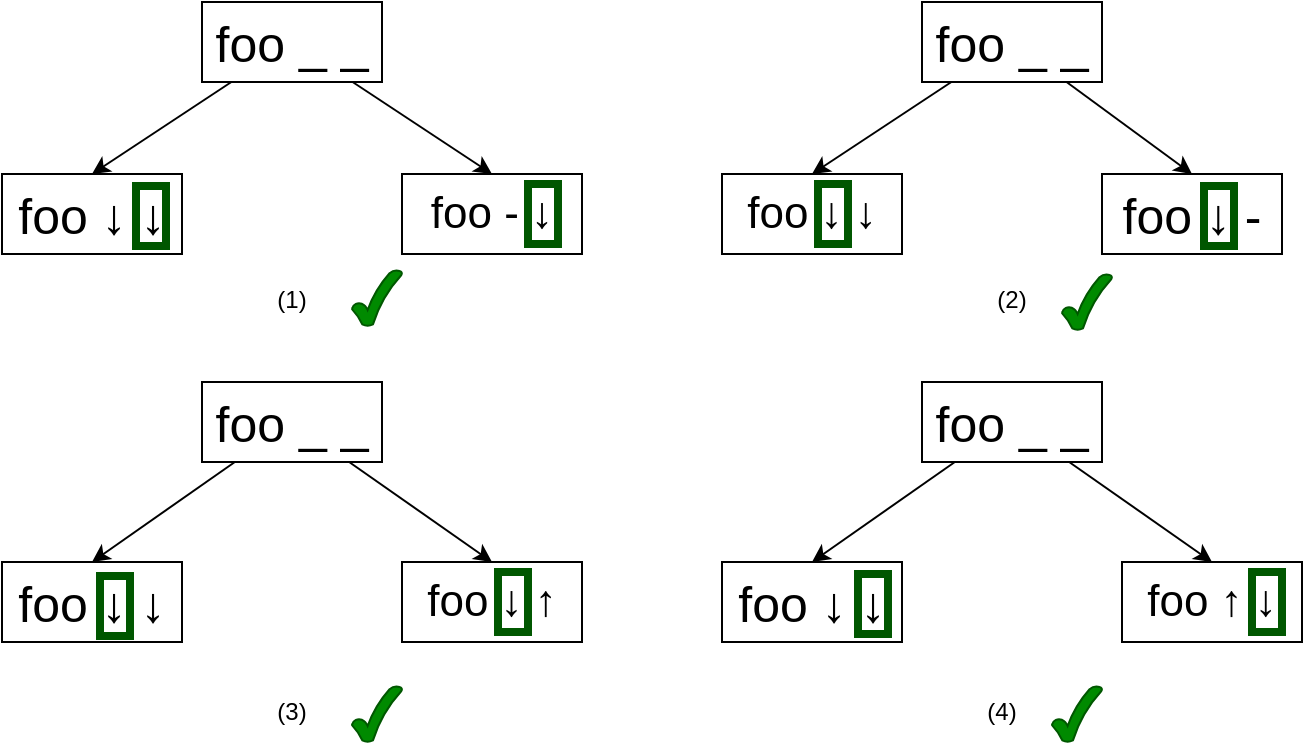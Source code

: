 <mxfile version="18.0.1" type="device"><diagram id="1Tt8hX2jjiSpvRYjdS0s" name="Page-1"><mxGraphModel dx="813" dy="486" grid="1" gridSize="10" guides="1" tooltips="1" connect="1" arrows="1" fold="1" page="1" pageScale="1" pageWidth="827" pageHeight="1169" math="0" shadow="0"><root><mxCell id="0"/><mxCell id="1" parent="0"/><mxCell id="41GDM3-C7PyxfiVg4hlp-1" style="edgeStyle=none;rounded=0;orthogonalLoop=1;jettySize=auto;html=1;entryX=0.5;entryY=0;entryDx=0;entryDy=0;" parent="1" source="e1Ok-oC7eNezWRo3V-la-1" target="e1Ok-oC7eNezWRo3V-la-2" edge="1"><mxGeometry relative="1" as="geometry"/></mxCell><mxCell id="41GDM3-C7PyxfiVg4hlp-2" style="edgeStyle=none;rounded=0;orthogonalLoop=1;jettySize=auto;html=1;entryX=0.5;entryY=0;entryDx=0;entryDy=0;" parent="1" source="e1Ok-oC7eNezWRo3V-la-1" target="e1Ok-oC7eNezWRo3V-la-3" edge="1"><mxGeometry relative="1" as="geometry"/></mxCell><mxCell id="e1Ok-oC7eNezWRo3V-la-1" value="foo _ _" style="rounded=0;whiteSpace=wrap;html=1;fontSize=25;" parent="1" vertex="1"><mxGeometry x="220" y="508" width="90" height="40" as="geometry"/></mxCell><mxCell id="e1Ok-oC7eNezWRo3V-la-2" value="foo ↓ ↓" style="rounded=0;whiteSpace=wrap;html=1;fontSize=25;" parent="1" vertex="1"><mxGeometry x="120" y="598" width="90" height="40" as="geometry"/></mxCell><mxCell id="e1Ok-oC7eNezWRo3V-la-3" value="foo ↓&amp;nbsp;↑" style="rounded=0;whiteSpace=wrap;html=1;fontSize=22;" parent="1" vertex="1"><mxGeometry x="320" y="598" width="90" height="40" as="geometry"/></mxCell><mxCell id="41GDM3-C7PyxfiVg4hlp-3" style="edgeStyle=none;rounded=0;orthogonalLoop=1;jettySize=auto;html=1;entryX=0.5;entryY=0;entryDx=0;entryDy=0;" parent="1" source="41GDM3-C7PyxfiVg4hlp-5" target="41GDM3-C7PyxfiVg4hlp-6" edge="1"><mxGeometry relative="1" as="geometry"/></mxCell><mxCell id="41GDM3-C7PyxfiVg4hlp-4" style="edgeStyle=none;rounded=0;orthogonalLoop=1;jettySize=auto;html=1;entryX=0.5;entryY=0;entryDx=0;entryDy=0;" parent="1" source="41GDM3-C7PyxfiVg4hlp-5" target="41GDM3-C7PyxfiVg4hlp-7" edge="1"><mxGeometry relative="1" as="geometry"/></mxCell><mxCell id="41GDM3-C7PyxfiVg4hlp-5" value="foo _ _" style="rounded=0;whiteSpace=wrap;html=1;fontSize=25;" parent="1" vertex="1"><mxGeometry x="580" y="318" width="90" height="40" as="geometry"/></mxCell><mxCell id="41GDM3-C7PyxfiVg4hlp-6" value="foo&amp;nbsp;↓&amp;nbsp;-" style="rounded=0;whiteSpace=wrap;html=1;fontSize=25;" parent="1" vertex="1"><mxGeometry x="670" y="404" width="90" height="40" as="geometry"/></mxCell><mxCell id="41GDM3-C7PyxfiVg4hlp-7" value="foo ↓ ↓" style="rounded=0;whiteSpace=wrap;html=1;fontSize=22;" parent="1" vertex="1"><mxGeometry x="480" y="404" width="90" height="40" as="geometry"/></mxCell><mxCell id="41GDM3-C7PyxfiVg4hlp-18" style="edgeStyle=none;rounded=0;orthogonalLoop=1;jettySize=auto;html=1;entryX=0.5;entryY=0;entryDx=0;entryDy=0;" parent="1" source="41GDM3-C7PyxfiVg4hlp-20" target="41GDM3-C7PyxfiVg4hlp-21" edge="1"><mxGeometry relative="1" as="geometry"/></mxCell><mxCell id="41GDM3-C7PyxfiVg4hlp-19" style="edgeStyle=none;rounded=0;orthogonalLoop=1;jettySize=auto;html=1;entryX=0.5;entryY=0;entryDx=0;entryDy=0;" parent="1" source="41GDM3-C7PyxfiVg4hlp-20" target="41GDM3-C7PyxfiVg4hlp-22" edge="1"><mxGeometry relative="1" as="geometry"/></mxCell><mxCell id="41GDM3-C7PyxfiVg4hlp-20" value="foo _ _" style="rounded=0;whiteSpace=wrap;html=1;fontSize=25;" parent="1" vertex="1"><mxGeometry x="220" y="318" width="90" height="40" as="geometry"/></mxCell><mxCell id="41GDM3-C7PyxfiVg4hlp-21" value="foo ↓ ↓" style="rounded=0;whiteSpace=wrap;html=1;fontSize=25;" parent="1" vertex="1"><mxGeometry x="120" y="404" width="90" height="40" as="geometry"/></mxCell><mxCell id="41GDM3-C7PyxfiVg4hlp-22" value="foo - ↓" style="rounded=0;whiteSpace=wrap;html=1;fontSize=22;" parent="1" vertex="1"><mxGeometry x="320" y="404" width="90" height="40" as="geometry"/></mxCell><mxCell id="41GDM3-C7PyxfiVg4hlp-23" style="edgeStyle=none;rounded=0;orthogonalLoop=1;jettySize=auto;html=1;entryX=0.5;entryY=0;entryDx=0;entryDy=0;" parent="1" source="41GDM3-C7PyxfiVg4hlp-25" target="41GDM3-C7PyxfiVg4hlp-26" edge="1"><mxGeometry relative="1" as="geometry"/></mxCell><mxCell id="41GDM3-C7PyxfiVg4hlp-24" style="edgeStyle=none;rounded=0;orthogonalLoop=1;jettySize=auto;html=1;entryX=0.5;entryY=0;entryDx=0;entryDy=0;" parent="1" source="41GDM3-C7PyxfiVg4hlp-25" target="41GDM3-C7PyxfiVg4hlp-27" edge="1"><mxGeometry relative="1" as="geometry"/></mxCell><mxCell id="41GDM3-C7PyxfiVg4hlp-25" value="foo _ _" style="rounded=0;whiteSpace=wrap;html=1;fontSize=25;" parent="1" vertex="1"><mxGeometry x="580" y="508" width="90" height="40" as="geometry"/></mxCell><mxCell id="41GDM3-C7PyxfiVg4hlp-26" value="foo ↓ ↓" style="rounded=0;whiteSpace=wrap;html=1;fontSize=25;" parent="1" vertex="1"><mxGeometry x="480" y="598" width="90" height="40" as="geometry"/></mxCell><mxCell id="41GDM3-C7PyxfiVg4hlp-27" value="foo ↑ ↓" style="rounded=0;whiteSpace=wrap;html=1;fontSize=22;" parent="1" vertex="1"><mxGeometry x="680" y="598" width="90" height="40" as="geometry"/></mxCell><mxCell id="VztTYUAv4pLqGP89yroG-1" value="(1)" style="text;html=1;strokeColor=none;fillColor=none;align=center;verticalAlign=middle;whiteSpace=wrap;rounded=0;" parent="1" vertex="1"><mxGeometry x="235" y="452" width="60" height="30" as="geometry"/></mxCell><mxCell id="VztTYUAv4pLqGP89yroG-2" value="(2)" style="text;html=1;strokeColor=none;fillColor=none;align=center;verticalAlign=middle;whiteSpace=wrap;rounded=0;" parent="1" vertex="1"><mxGeometry x="595" y="452" width="60" height="30" as="geometry"/></mxCell><mxCell id="VztTYUAv4pLqGP89yroG-3" value="(3)" style="text;html=1;strokeColor=none;fillColor=none;align=center;verticalAlign=middle;whiteSpace=wrap;rounded=0;" parent="1" vertex="1"><mxGeometry x="235" y="658" width="60" height="30" as="geometry"/></mxCell><mxCell id="VztTYUAv4pLqGP89yroG-5" value="(4)" style="text;html=1;strokeColor=none;fillColor=none;align=center;verticalAlign=middle;whiteSpace=wrap;rounded=0;" parent="1" vertex="1"><mxGeometry x="590" y="658" width="60" height="30" as="geometry"/></mxCell><mxCell id="iZJ9k9LD1Agck_HH_wP9-1" value="" style="verticalLabelPosition=bottom;verticalAlign=top;html=1;shape=mxgraph.basic.tick;fillColor=#008a00;strokeColor=#005700;fontColor=#ffffff;" parent="1" vertex="1"><mxGeometry x="295" y="452" width="25" height="28" as="geometry"/></mxCell><mxCell id="iZJ9k9LD1Agck_HH_wP9-2" value="" style="verticalLabelPosition=bottom;verticalAlign=top;html=1;shape=mxgraph.basic.tick;fillColor=#008a00;strokeColor=#005700;fontColor=#ffffff;" parent="1" vertex="1"><mxGeometry x="650" y="454" width="25" height="28" as="geometry"/></mxCell><mxCell id="iZJ9k9LD1Agck_HH_wP9-3" value="" style="verticalLabelPosition=bottom;verticalAlign=top;html=1;shape=mxgraph.basic.tick;fillColor=#008a00;strokeColor=#005700;fontColor=#ffffff;" parent="1" vertex="1"><mxGeometry x="295" y="660" width="25" height="28" as="geometry"/></mxCell><mxCell id="iZJ9k9LD1Agck_HH_wP9-4" value="" style="verticalLabelPosition=bottom;verticalAlign=top;html=1;shape=mxgraph.basic.tick;fillColor=#008a00;strokeColor=#005700;fontColor=#ffffff;" parent="1" vertex="1"><mxGeometry x="645" y="660" width="25" height="28" as="geometry"/></mxCell><mxCell id="1h9trHxakbG_t4M1363W-2" value="" style="rounded=0;whiteSpace=wrap;html=1;strokeWidth=4;strokeColor=#005700;fillColor=none;fontColor=#ffffff;" vertex="1" parent="1"><mxGeometry x="528" y="409" width="15" height="30" as="geometry"/></mxCell><mxCell id="1h9trHxakbG_t4M1363W-3" value="" style="rounded=0;whiteSpace=wrap;html=1;strokeWidth=4;strokeColor=#005700;fillColor=none;fontColor=#ffffff;" vertex="1" parent="1"><mxGeometry x="721" y="410" width="15" height="30" as="geometry"/></mxCell><mxCell id="1h9trHxakbG_t4M1363W-4" value="" style="rounded=0;whiteSpace=wrap;html=1;strokeWidth=4;strokeColor=#005700;fillColor=none;fontColor=#ffffff;" vertex="1" parent="1"><mxGeometry x="383" y="409" width="15" height="30" as="geometry"/></mxCell><mxCell id="1h9trHxakbG_t4M1363W-5" value="" style="rounded=0;whiteSpace=wrap;html=1;strokeWidth=4;strokeColor=#005700;fillColor=none;fontColor=#ffffff;" vertex="1" parent="1"><mxGeometry x="187" y="410" width="15" height="30" as="geometry"/></mxCell><mxCell id="1h9trHxakbG_t4M1363W-6" value="" style="rounded=0;whiteSpace=wrap;html=1;strokeWidth=4;strokeColor=#005700;fillColor=none;fontColor=#ffffff;" vertex="1" parent="1"><mxGeometry x="368" y="603" width="15" height="30" as="geometry"/></mxCell><mxCell id="1h9trHxakbG_t4M1363W-7" value="" style="rounded=0;whiteSpace=wrap;html=1;strokeWidth=4;strokeColor=#005700;fillColor=none;fontColor=#ffffff;" vertex="1" parent="1"><mxGeometry x="169" y="605" width="15" height="30" as="geometry"/></mxCell><mxCell id="1h9trHxakbG_t4M1363W-8" value="" style="rounded=0;whiteSpace=wrap;html=1;strokeWidth=4;strokeColor=#005700;fillColor=none;fontColor=#ffffff;" vertex="1" parent="1"><mxGeometry x="745" y="603" width="15" height="30" as="geometry"/></mxCell><mxCell id="1h9trHxakbG_t4M1363W-9" value="" style="rounded=0;whiteSpace=wrap;html=1;strokeWidth=4;strokeColor=#005700;fillColor=none;fontColor=#ffffff;" vertex="1" parent="1"><mxGeometry x="548" y="604" width="15" height="30" as="geometry"/></mxCell></root></mxGraphModel></diagram></mxfile>